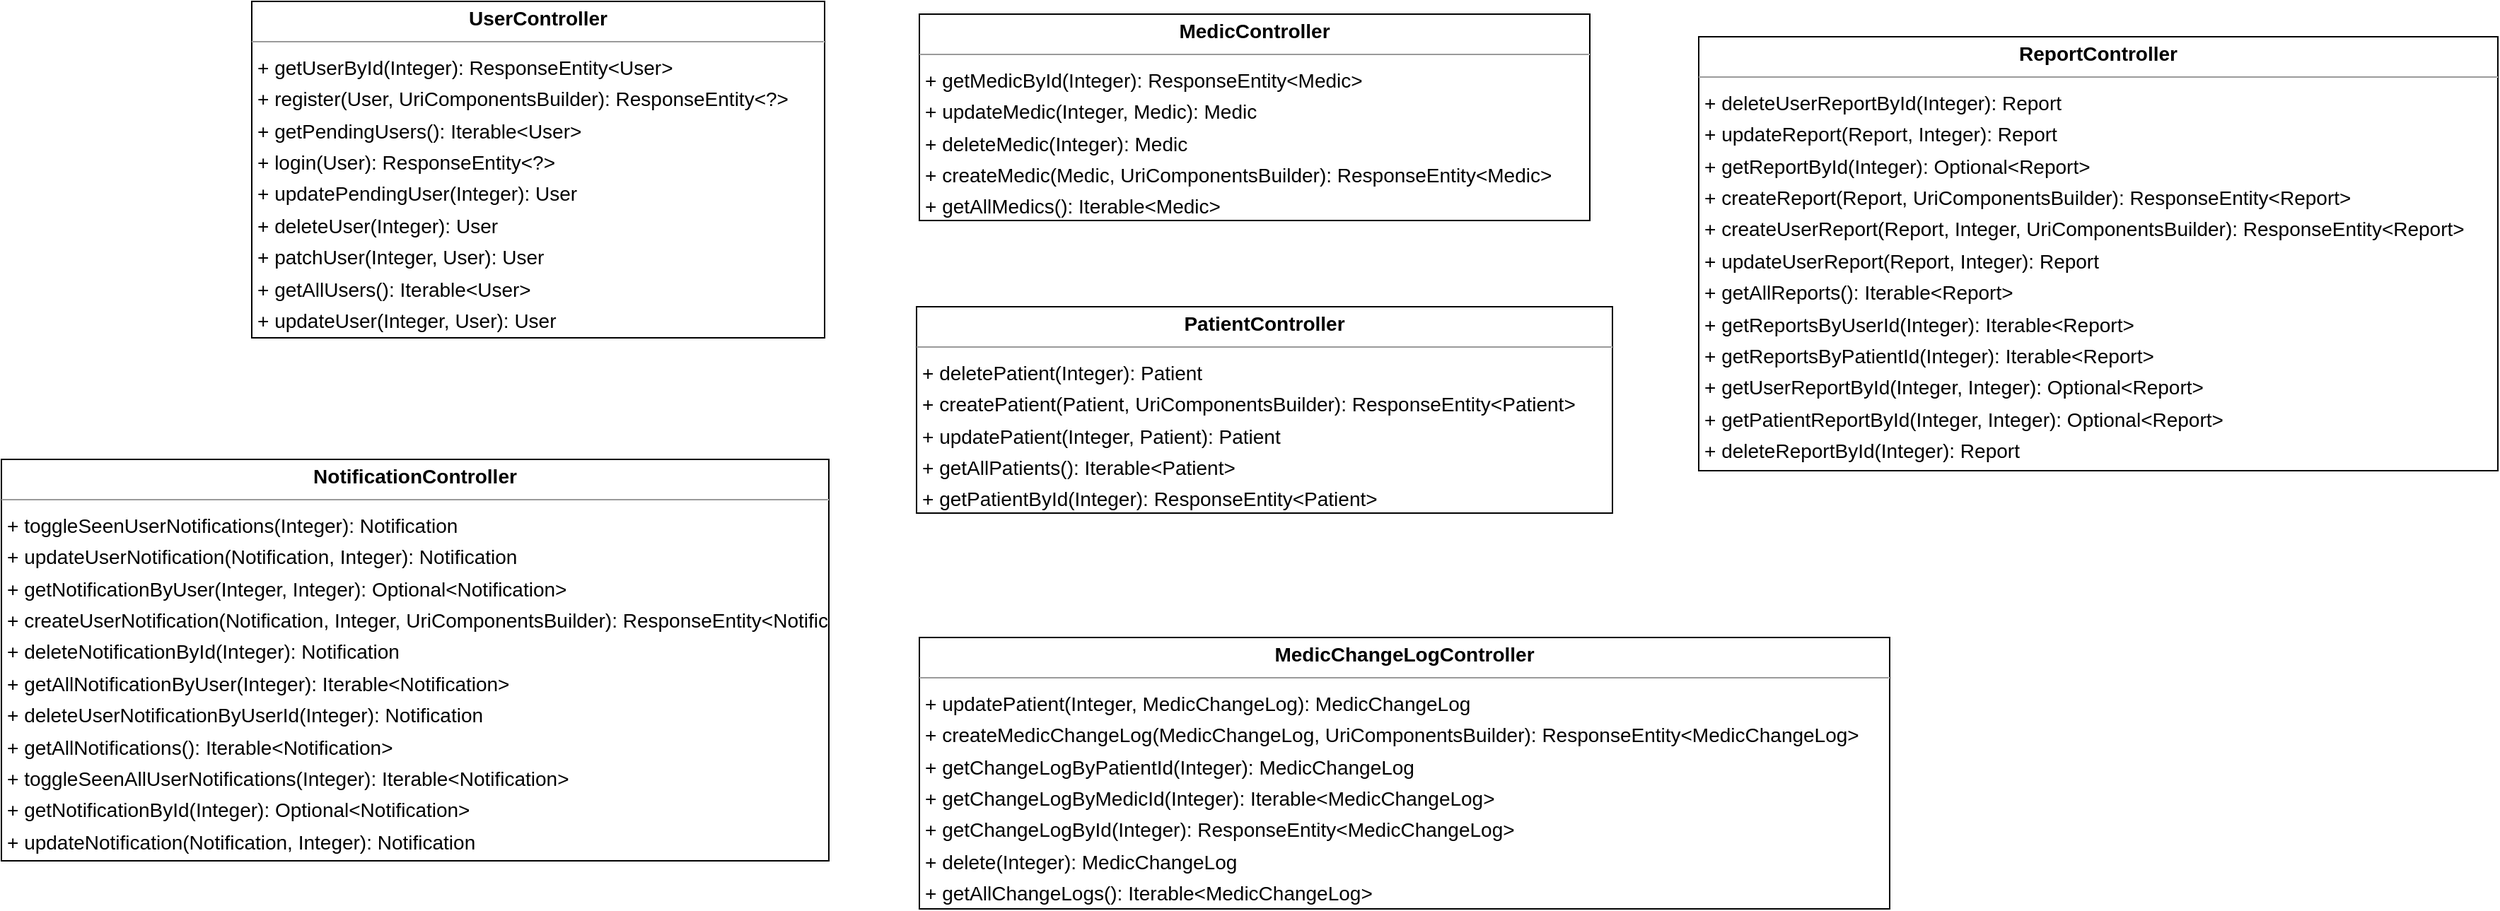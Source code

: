 <mxGraphModel dx="0" dy="0" grid="1" gridSize="10" guides="1" tooltips="1" connect="1" arrows="1" fold="1" page="0" pageScale="1" background="none" math="0" shadow="0">
  <root>
    <mxCell id="0" />
    <mxCell id="1" parent="0" />
    <mxCell id="node0" parent="1" vertex="1" value="&lt;p style=&quot;margin:0px;margin-top:4px;text-align:center;&quot;&gt;&lt;b&gt;MedicChangeLogController&lt;/b&gt;&lt;/p&gt;&lt;hr size=&quot;1&quot;/&gt;&lt;p style=&quot;margin:0 0 0 4px;line-height:1.6;&quot;&gt;+ updatePatient(Integer, MedicChangeLog): MedicChangeLog&lt;br/&gt;+ createMedicChangeLog(MedicChangeLog, UriComponentsBuilder): ResponseEntity&amp;lt;MedicChangeLog&amp;gt;&lt;br/&gt;+ getChangeLogByPatientId(Integer): MedicChangeLog&lt;br/&gt;+ getChangeLogByMedicId(Integer): Iterable&amp;lt;MedicChangeLog&amp;gt;&lt;br/&gt;+ getChangeLogById(Integer): ResponseEntity&amp;lt;MedicChangeLog&amp;gt;&lt;br/&gt;+ delete(Integer): MedicChangeLog&lt;br/&gt;+ getAllChangeLogs(): Iterable&amp;lt;MedicChangeLog&amp;gt;&lt;/p&gt;" style="verticalAlign=top;align=left;overflow=fill;fontSize=14;fontFamily=Helvetica;html=1;rounded=0;shadow=0;comic=0;labelBackgroundColor=none;strokeWidth=1;">
      <mxGeometry x="521" y="437" width="686" height="192" as="geometry" />
    </mxCell>
    <mxCell id="node4" parent="1" vertex="1" value="&lt;p style=&quot;margin:0px;margin-top:4px;text-align:center;&quot;&gt;&lt;b&gt;MedicController&lt;/b&gt;&lt;/p&gt;&lt;hr size=&quot;1&quot;/&gt;&lt;p style=&quot;margin:0 0 0 4px;line-height:1.6;&quot;&gt;+ getMedicById(Integer): ResponseEntity&amp;lt;Medic&amp;gt;&lt;br/&gt;+ updateMedic(Integer, Medic): Medic&lt;br/&gt;+ deleteMedic(Integer): Medic&lt;br/&gt;+ createMedic(Medic, UriComponentsBuilder): ResponseEntity&amp;lt;Medic&amp;gt;&lt;br/&gt;+ getAllMedics(): Iterable&amp;lt;Medic&amp;gt;&lt;/p&gt;" style="verticalAlign=top;align=left;overflow=fill;fontSize=14;fontFamily=Helvetica;html=1;rounded=0;shadow=0;comic=0;labelBackgroundColor=none;strokeWidth=1;">
      <mxGeometry x="521" y="-4" width="474" height="146" as="geometry" />
    </mxCell>
    <mxCell id="node3" parent="1" vertex="1" value="&lt;p style=&quot;margin:0px;margin-top:4px;text-align:center;&quot;&gt;&lt;b&gt;NotificationController&lt;/b&gt;&lt;/p&gt;&lt;hr size=&quot;1&quot;/&gt;&lt;p style=&quot;margin:0 0 0 4px;line-height:1.6;&quot;&gt;+ toggleSeenUserNotifications(Integer): Notification&lt;br/&gt;+ updateUserNotification(Notification, Integer): Notification&lt;br/&gt;+ getNotificationByUser(Integer, Integer): Optional&amp;lt;Notification&amp;gt;&lt;br/&gt;+ createUserNotification(Notification, Integer, UriComponentsBuilder): ResponseEntity&amp;lt;Notification&amp;gt;&lt;br/&gt;+ deleteNotificationById(Integer): Notification&lt;br/&gt;+ getAllNotificationByUser(Integer): Iterable&amp;lt;Notification&amp;gt;&lt;br/&gt;+ deleteUserNotificationByUserId(Integer): Notification&lt;br/&gt;+ getAllNotifications(): Iterable&amp;lt;Notification&amp;gt;&lt;br/&gt;+ toggleSeenAllUserNotifications(Integer): Iterable&amp;lt;Notification&amp;gt;&lt;br/&gt;+ getNotificationById(Integer): Optional&amp;lt;Notification&amp;gt;&lt;br/&gt;+ updateNotification(Notification, Integer): Notification&lt;/p&gt;" style="verticalAlign=top;align=left;overflow=fill;fontSize=14;fontFamily=Helvetica;html=1;rounded=0;shadow=0;comic=0;labelBackgroundColor=none;strokeWidth=1;">
      <mxGeometry x="-128" y="311" width="585" height="284" as="geometry" />
    </mxCell>
    <mxCell id="node5" parent="1" vertex="1" value="&lt;p style=&quot;margin:0px;margin-top:4px;text-align:center;&quot;&gt;&lt;b&gt;PatientController&lt;/b&gt;&lt;/p&gt;&lt;hr size=&quot;1&quot;/&gt;&lt;p style=&quot;margin:0 0 0 4px;line-height:1.6;&quot;&gt;+ deletePatient(Integer): Patient&lt;br/&gt;+ createPatient(Patient, UriComponentsBuilder): ResponseEntity&amp;lt;Patient&amp;gt;&lt;br/&gt;+ updatePatient(Integer, Patient): Patient&lt;br/&gt;+ getAllPatients(): Iterable&amp;lt;Patient&amp;gt;&lt;br/&gt;+ getPatientById(Integer): ResponseEntity&amp;lt;Patient&amp;gt;&lt;/p&gt;" style="verticalAlign=top;align=left;overflow=fill;fontSize=14;fontFamily=Helvetica;html=1;rounded=0;shadow=0;comic=0;labelBackgroundColor=none;strokeWidth=1;">
      <mxGeometry x="519" y="203" width="492" height="146" as="geometry" />
    </mxCell>
    <mxCell id="node1" parent="1" vertex="1" value="&lt;p style=&quot;margin:0px;margin-top:4px;text-align:center;&quot;&gt;&lt;b&gt;ReportController&lt;/b&gt;&lt;/p&gt;&lt;hr size=&quot;1&quot;/&gt;&lt;p style=&quot;margin:0 0 0 4px;line-height:1.6;&quot;&gt;+ deleteUserReportById(Integer): Report&lt;br/&gt;+ updateReport(Report, Integer): Report&lt;br/&gt;+ getReportById(Integer): Optional&amp;lt;Report&amp;gt;&lt;br/&gt;+ createReport(Report, UriComponentsBuilder): ResponseEntity&amp;lt;Report&amp;gt;&lt;br/&gt;+ createUserReport(Report, Integer, UriComponentsBuilder): ResponseEntity&amp;lt;Report&amp;gt;&lt;br/&gt;+ updateUserReport(Report, Integer): Report&lt;br/&gt;+ getAllReports(): Iterable&amp;lt;Report&amp;gt;&lt;br/&gt;+ getReportsByUserId(Integer): Iterable&amp;lt;Report&amp;gt;&lt;br/&gt;+ getReportsByPatientId(Integer): Iterable&amp;lt;Report&amp;gt;&lt;br/&gt;+ getUserReportById(Integer, Integer): Optional&amp;lt;Report&amp;gt;&lt;br/&gt;+ getPatientReportById(Integer, Integer): Optional&amp;lt;Report&amp;gt;&lt;br/&gt;+ deleteReportById(Integer): Report&lt;/p&gt;" style="verticalAlign=top;align=left;overflow=fill;fontSize=14;fontFamily=Helvetica;html=1;rounded=0;shadow=0;comic=0;labelBackgroundColor=none;strokeWidth=1;">
      <mxGeometry x="1072" y="12" width="565" height="307" as="geometry" />
    </mxCell>
    <mxCell id="node2" parent="1" vertex="1" value="&lt;p style=&quot;margin:0px;margin-top:4px;text-align:center;&quot;&gt;&lt;b&gt;UserController&lt;/b&gt;&lt;/p&gt;&lt;hr size=&quot;1&quot;/&gt;&lt;p style=&quot;margin:0 0 0 4px;line-height:1.6;&quot;&gt;+ getUserById(Integer): ResponseEntity&amp;lt;User&amp;gt;&lt;br/&gt;+ register(User, UriComponentsBuilder): ResponseEntity&amp;lt;?&amp;gt;&lt;br/&gt;+ getPendingUsers(): Iterable&amp;lt;User&amp;gt;&lt;br/&gt;+ login(User): ResponseEntity&amp;lt;?&amp;gt;&lt;br/&gt;+ updatePendingUser(Integer): User&lt;br/&gt;+ deleteUser(Integer): User&lt;br/&gt;+ patchUser(Integer, User): User&lt;br/&gt;+ getAllUsers(): Iterable&amp;lt;User&amp;gt;&lt;br/&gt;+ updateUser(Integer, User): User&lt;/p&gt;" style="verticalAlign=top;align=left;overflow=fill;fontSize=14;fontFamily=Helvetica;html=1;rounded=0;shadow=0;comic=0;labelBackgroundColor=none;strokeWidth=1;">
      <mxGeometry x="49" y="-13" width="405" height="238" as="geometry" />
    </mxCell>
  </root>
</mxGraphModel>